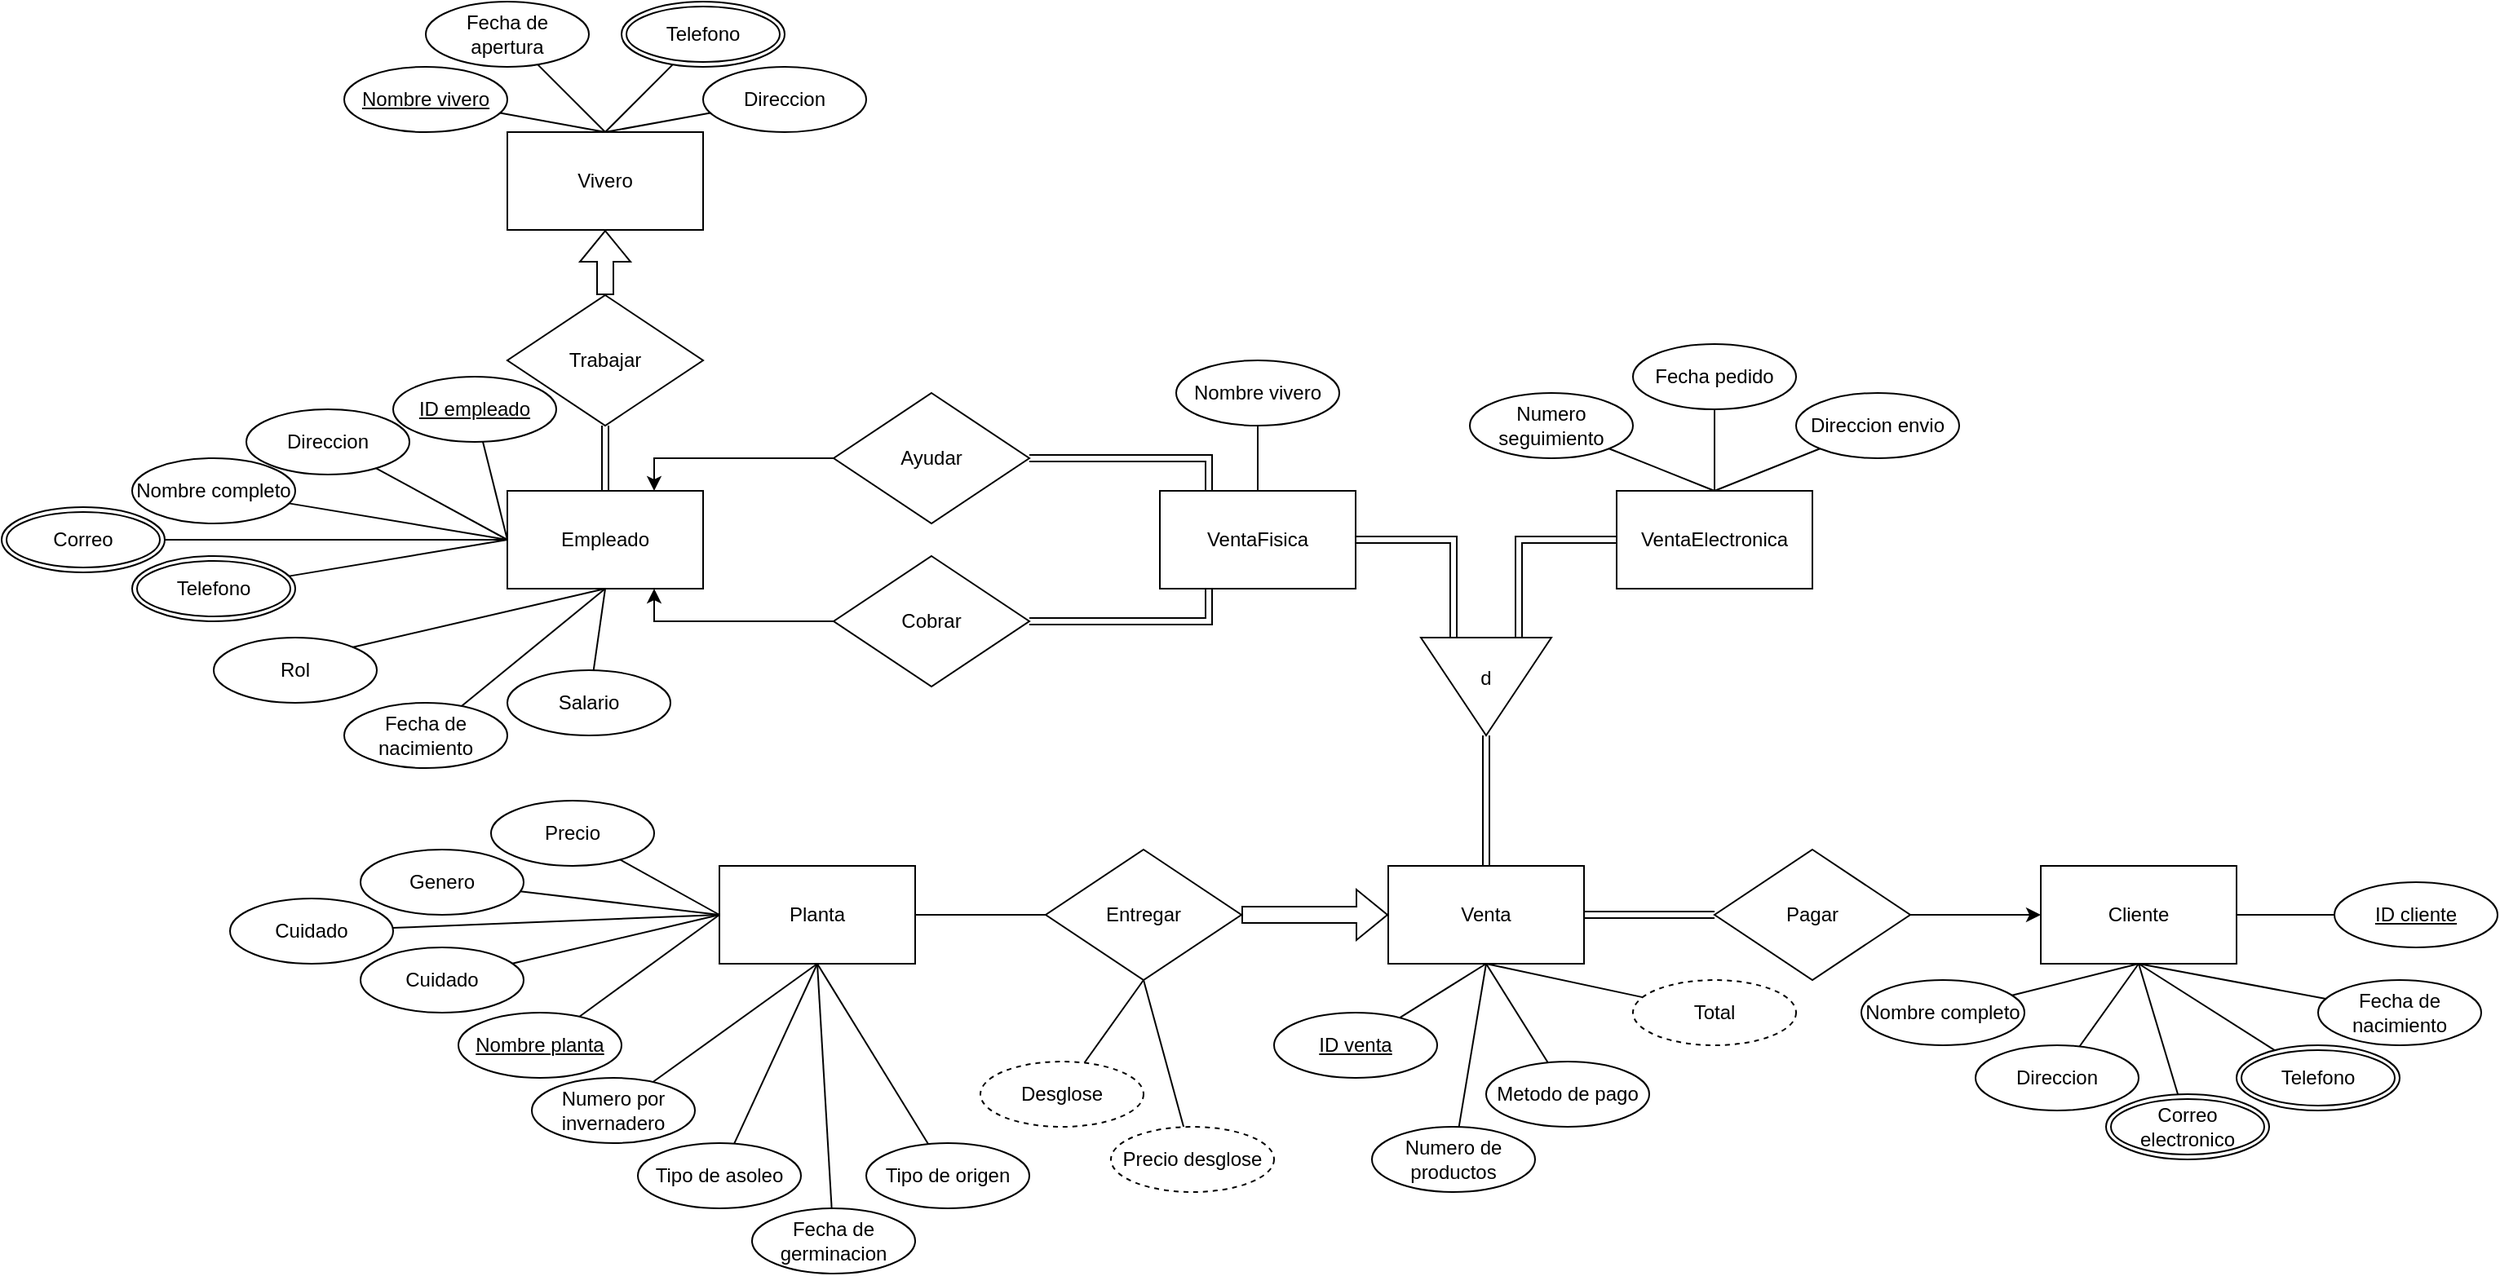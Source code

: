 <mxfile version="20.3.0" type="device"><diagram id="PAWokvjYQRrMhGEvwLzS" name="Page-1"><mxGraphModel dx="782" dy="1265" grid="1" gridSize="10" guides="1" tooltips="1" connect="1" arrows="1" fold="1" page="1" pageScale="1" pageWidth="850" pageHeight="1100" math="0" shadow="0"><root><mxCell id="0"/><mxCell id="1" parent="0"/><mxCell id="jXr9bNMaeDcsOHbZoLyL-4" style="edgeStyle=none;rounded=0;orthogonalLoop=1;jettySize=auto;html=1;exitX=0.5;exitY=0;exitDx=0;exitDy=0;endArrow=none;endFill=0;" parent="1" source="HXzUHWOaUseqrhneYn8q-1" target="jXr9bNMaeDcsOHbZoLyL-5" edge="1"><mxGeometry relative="1" as="geometry"><mxPoint x="430" y="70" as="targetPoint"/></mxGeometry></mxCell><mxCell id="jXr9bNMaeDcsOHbZoLyL-6" style="edgeStyle=none;rounded=0;orthogonalLoop=1;jettySize=auto;html=1;exitX=0.5;exitY=0;exitDx=0;exitDy=0;endArrow=none;endFill=0;" parent="1" source="HXzUHWOaUseqrhneYn8q-1" target="jXr9bNMaeDcsOHbZoLyL-7" edge="1"><mxGeometry relative="1" as="geometry"><mxPoint x="370" y="70" as="targetPoint"/></mxGeometry></mxCell><mxCell id="jXr9bNMaeDcsOHbZoLyL-8" style="edgeStyle=none;rounded=0;orthogonalLoop=1;jettySize=auto;html=1;exitX=0.5;exitY=0;exitDx=0;exitDy=0;endArrow=none;endFill=0;" parent="1" source="HXzUHWOaUseqrhneYn8q-1" target="jXr9bNMaeDcsOHbZoLyL-9" edge="1"><mxGeometry relative="1" as="geometry"><mxPoint x="270" y="90" as="targetPoint"/></mxGeometry></mxCell><mxCell id="jXr9bNMaeDcsOHbZoLyL-10" style="edgeStyle=none;rounded=0;orthogonalLoop=1;jettySize=auto;html=1;exitX=0.5;exitY=0;exitDx=0;exitDy=0;endArrow=none;endFill=0;" parent="1" source="HXzUHWOaUseqrhneYn8q-1" target="jXr9bNMaeDcsOHbZoLyL-11" edge="1"><mxGeometry relative="1" as="geometry"><mxPoint x="190" y="130" as="targetPoint"/></mxGeometry></mxCell><mxCell id="HXzUHWOaUseqrhneYn8q-1" value="Vivero" style="rounded=0;whiteSpace=wrap;html=1;" parent="1" vertex="1"><mxGeometry x="310" y="130" width="120" height="60" as="geometry"/></mxCell><mxCell id="HXzUHWOaUseqrhneYn8q-9" style="edgeStyle=orthogonalEdgeStyle;rounded=0;orthogonalLoop=1;jettySize=auto;html=1;exitX=0.5;exitY=0;exitDx=0;exitDy=0;entryX=0.5;entryY=1;entryDx=0;entryDy=0;shape=link;" parent="1" source="HXzUHWOaUseqrhneYn8q-2" target="HXzUHWOaUseqrhneYn8q-8" edge="1"><mxGeometry relative="1" as="geometry"/></mxCell><mxCell id="HXzUHWOaUseqrhneYn8q-16" style="edgeStyle=orthogonalEdgeStyle;rounded=0;orthogonalLoop=1;jettySize=auto;html=1;exitX=0.75;exitY=1;exitDx=0;exitDy=0;entryX=0;entryY=0.5;entryDx=0;entryDy=0;startArrow=classic;startFill=1;endArrow=none;endFill=0;" parent="1" source="HXzUHWOaUseqrhneYn8q-2" target="HXzUHWOaUseqrhneYn8q-12" edge="1"><mxGeometry relative="1" as="geometry"/></mxCell><mxCell id="HXzUHWOaUseqrhneYn8q-17" style="edgeStyle=orthogonalEdgeStyle;rounded=0;orthogonalLoop=1;jettySize=auto;html=1;exitX=0.75;exitY=0;exitDx=0;exitDy=0;startArrow=classic;startFill=1;endArrow=none;endFill=0;" parent="1" source="HXzUHWOaUseqrhneYn8q-2" target="HXzUHWOaUseqrhneYn8q-11" edge="1"><mxGeometry relative="1" as="geometry"/></mxCell><mxCell id="jXr9bNMaeDcsOHbZoLyL-13" style="edgeStyle=none;rounded=0;orthogonalLoop=1;jettySize=auto;html=1;exitX=0;exitY=0.5;exitDx=0;exitDy=0;endArrow=none;endFill=0;" parent="1" source="HXzUHWOaUseqrhneYn8q-2" target="jXr9bNMaeDcsOHbZoLyL-14" edge="1"><mxGeometry relative="1" as="geometry"><mxPoint x="230" y="350" as="targetPoint"/></mxGeometry></mxCell><mxCell id="jXr9bNMaeDcsOHbZoLyL-15" style="edgeStyle=none;rounded=0;orthogonalLoop=1;jettySize=auto;html=1;exitX=0;exitY=0.5;exitDx=0;exitDy=0;endArrow=none;endFill=0;" parent="1" source="HXzUHWOaUseqrhneYn8q-2" target="jXr9bNMaeDcsOHbZoLyL-16" edge="1"><mxGeometry relative="1" as="geometry"><mxPoint x="270" y="400" as="targetPoint"/></mxGeometry></mxCell><mxCell id="jXr9bNMaeDcsOHbZoLyL-17" style="edgeStyle=none;rounded=0;orthogonalLoop=1;jettySize=auto;html=1;exitX=0;exitY=0.5;exitDx=0;exitDy=0;endArrow=none;endFill=0;" parent="1" source="HXzUHWOaUseqrhneYn8q-2" target="jXr9bNMaeDcsOHbZoLyL-18" edge="1"><mxGeometry relative="1" as="geometry"><mxPoint x="210" y="400" as="targetPoint"/></mxGeometry></mxCell><mxCell id="jXr9bNMaeDcsOHbZoLyL-19" style="edgeStyle=none;rounded=0;orthogonalLoop=1;jettySize=auto;html=1;exitX=0;exitY=0.5;exitDx=0;exitDy=0;endArrow=none;endFill=0;" parent="1" source="HXzUHWOaUseqrhneYn8q-2" target="jXr9bNMaeDcsOHbZoLyL-20" edge="1"><mxGeometry relative="1" as="geometry"><mxPoint x="190" y="420" as="targetPoint"/></mxGeometry></mxCell><mxCell id="jXr9bNMaeDcsOHbZoLyL-21" style="edgeStyle=none;rounded=0;orthogonalLoop=1;jettySize=auto;html=1;exitX=0;exitY=0.5;exitDx=0;exitDy=0;endArrow=none;endFill=0;" parent="1" source="HXzUHWOaUseqrhneYn8q-2" target="jXr9bNMaeDcsOHbZoLyL-22" edge="1"><mxGeometry relative="1" as="geometry"><mxPoint x="240" y="450" as="targetPoint"/></mxGeometry></mxCell><mxCell id="jXr9bNMaeDcsOHbZoLyL-23" style="edgeStyle=none;rounded=0;orthogonalLoop=1;jettySize=auto;html=1;exitX=0.5;exitY=1;exitDx=0;exitDy=0;endArrow=none;endFill=0;" parent="1" source="HXzUHWOaUseqrhneYn8q-2" target="jXr9bNMaeDcsOHbZoLyL-24" edge="1"><mxGeometry relative="1" as="geometry"><mxPoint x="290" y="480" as="targetPoint"/></mxGeometry></mxCell><mxCell id="jXr9bNMaeDcsOHbZoLyL-25" style="edgeStyle=none;rounded=0;orthogonalLoop=1;jettySize=auto;html=1;exitX=0.5;exitY=1;exitDx=0;exitDy=0;endArrow=none;endFill=0;" parent="1" source="HXzUHWOaUseqrhneYn8q-2" target="jXr9bNMaeDcsOHbZoLyL-26" edge="1"><mxGeometry relative="1" as="geometry"><mxPoint x="280" y="470" as="targetPoint"/></mxGeometry></mxCell><mxCell id="jXr9bNMaeDcsOHbZoLyL-28" style="edgeStyle=none;rounded=0;orthogonalLoop=1;jettySize=auto;html=1;exitX=0.5;exitY=1;exitDx=0;exitDy=0;entryX=1;entryY=0;entryDx=0;entryDy=0;endArrow=none;endFill=0;" parent="1" source="HXzUHWOaUseqrhneYn8q-2" target="jXr9bNMaeDcsOHbZoLyL-27" edge="1"><mxGeometry relative="1" as="geometry"/></mxCell><mxCell id="HXzUHWOaUseqrhneYn8q-2" value="Empleado" style="rounded=0;whiteSpace=wrap;html=1;" parent="1" vertex="1"><mxGeometry x="310" y="350" width="120" height="60" as="geometry"/></mxCell><mxCell id="HXzUHWOaUseqrhneYn8q-29" style="edgeStyle=orthogonalEdgeStyle;shape=link;rounded=0;orthogonalLoop=1;jettySize=auto;html=1;exitX=1;exitY=0.5;exitDx=0;exitDy=0;startArrow=none;startFill=0;endArrow=block;endFill=0;" parent="1" source="HXzUHWOaUseqrhneYn8q-3" target="HXzUHWOaUseqrhneYn8q-26" edge="1"><mxGeometry relative="1" as="geometry"/></mxCell><mxCell id="UWaXf21tkSa3VAX0jnug-17" style="edgeStyle=none;rounded=0;orthogonalLoop=1;jettySize=auto;html=1;exitX=0.5;exitY=1;exitDx=0;exitDy=0;endArrow=none;endFill=0;" edge="1" parent="1" source="HXzUHWOaUseqrhneYn8q-3" target="UWaXf21tkSa3VAX0jnug-18"><mxGeometry relative="1" as="geometry"><mxPoint x="910" y="720" as="targetPoint"/></mxGeometry></mxCell><mxCell id="UWaXf21tkSa3VAX0jnug-19" style="edgeStyle=none;rounded=0;orthogonalLoop=1;jettySize=auto;html=1;exitX=0.5;exitY=1;exitDx=0;exitDy=0;endArrow=none;endFill=0;" edge="1" parent="1" source="HXzUHWOaUseqrhneYn8q-3" target="UWaXf21tkSa3VAX0jnug-20"><mxGeometry relative="1" as="geometry"><mxPoint x="910" y="680" as="targetPoint"/></mxGeometry></mxCell><mxCell id="UWaXf21tkSa3VAX0jnug-31" style="edgeStyle=none;rounded=0;orthogonalLoop=1;jettySize=auto;html=1;exitX=0.5;exitY=1;exitDx=0;exitDy=0;endArrow=none;endFill=0;" edge="1" parent="1" source="HXzUHWOaUseqrhneYn8q-25" target="UWaXf21tkSa3VAX0jnug-32"><mxGeometry relative="1" as="geometry"><mxPoint x="990" y="720" as="targetPoint"/></mxGeometry></mxCell><mxCell id="UWaXf21tkSa3VAX0jnug-33" style="edgeStyle=none;rounded=0;orthogonalLoop=1;jettySize=auto;html=1;exitX=0.5;exitY=1;exitDx=0;exitDy=0;endArrow=none;endFill=0;" edge="1" parent="1" source="HXzUHWOaUseqrhneYn8q-25" target="UWaXf21tkSa3VAX0jnug-34"><mxGeometry relative="1" as="geometry"><mxPoint x="980" y="740" as="targetPoint"/></mxGeometry></mxCell><mxCell id="UWaXf21tkSa3VAX0jnug-36" style="edgeStyle=none;rounded=0;orthogonalLoop=1;jettySize=auto;html=1;exitX=0.5;exitY=1;exitDx=0;exitDy=0;endArrow=none;endFill=0;" edge="1" parent="1" source="HXzUHWOaUseqrhneYn8q-3" target="UWaXf21tkSa3VAX0jnug-39"><mxGeometry relative="1" as="geometry"><mxPoint x="1030" y="680" as="targetPoint"/></mxGeometry></mxCell><mxCell id="UWaXf21tkSa3VAX0jnug-41" style="edgeStyle=none;rounded=0;orthogonalLoop=1;jettySize=auto;html=1;exitX=0.5;exitY=1;exitDx=0;exitDy=0;endArrow=none;endFill=0;" edge="1" parent="1" source="HXzUHWOaUseqrhneYn8q-3" target="UWaXf21tkSa3VAX0jnug-42"><mxGeometry relative="1" as="geometry"><mxPoint x="930" y="730" as="targetPoint"/></mxGeometry></mxCell><mxCell id="HXzUHWOaUseqrhneYn8q-3" value="Venta" style="rounded=0;whiteSpace=wrap;html=1;" parent="1" vertex="1"><mxGeometry x="850" y="580" width="120" height="60" as="geometry"/></mxCell><mxCell id="UWaXf21tkSa3VAX0jnug-54" style="edgeStyle=none;rounded=0;orthogonalLoop=1;jettySize=auto;html=1;exitX=0.5;exitY=0;exitDx=0;exitDy=0;endArrow=none;endFill=0;" edge="1" parent="1" source="HXzUHWOaUseqrhneYn8q-4" target="UWaXf21tkSa3VAX0jnug-55"><mxGeometry relative="1" as="geometry"><mxPoint x="770" y="290" as="targetPoint"/></mxGeometry></mxCell><mxCell id="HXzUHWOaUseqrhneYn8q-4" value="VentaFisica" style="rounded=0;whiteSpace=wrap;html=1;" parent="1" vertex="1"><mxGeometry x="710" y="350" width="120" height="60" as="geometry"/></mxCell><mxCell id="UWaXf21tkSa3VAX0jnug-45" style="edgeStyle=none;rounded=0;orthogonalLoop=1;jettySize=auto;html=1;exitX=0.5;exitY=0;exitDx=0;exitDy=0;endArrow=none;endFill=0;" edge="1" parent="1" source="HXzUHWOaUseqrhneYn8q-5" target="UWaXf21tkSa3VAX0jnug-46"><mxGeometry relative="1" as="geometry"><mxPoint x="1050" y="280" as="targetPoint"/></mxGeometry></mxCell><mxCell id="UWaXf21tkSa3VAX0jnug-47" style="edgeStyle=none;rounded=0;orthogonalLoop=1;jettySize=auto;html=1;exitX=0.5;exitY=0;exitDx=0;exitDy=0;endArrow=none;endFill=0;" edge="1" parent="1" source="HXzUHWOaUseqrhneYn8q-5" target="UWaXf21tkSa3VAX0jnug-48"><mxGeometry relative="1" as="geometry"><mxPoint x="1050" y="310" as="targetPoint"/></mxGeometry></mxCell><mxCell id="UWaXf21tkSa3VAX0jnug-49" style="edgeStyle=none;rounded=0;orthogonalLoop=1;jettySize=auto;html=1;exitX=0.5;exitY=0;exitDx=0;exitDy=0;endArrow=none;endFill=0;" edge="1" parent="1" source="HXzUHWOaUseqrhneYn8q-5" target="UWaXf21tkSa3VAX0jnug-50"><mxGeometry relative="1" as="geometry"><mxPoint x="980" y="320" as="targetPoint"/></mxGeometry></mxCell><mxCell id="HXzUHWOaUseqrhneYn8q-5" value="VentaElectronica" style="rounded=0;whiteSpace=wrap;html=1;" parent="1" vertex="1"><mxGeometry x="990" y="350" width="120" height="60" as="geometry"/></mxCell><mxCell id="UWaXf21tkSa3VAX0jnug-21" style="edgeStyle=none;rounded=0;orthogonalLoop=1;jettySize=auto;html=1;exitX=0.5;exitY=1;exitDx=0;exitDy=0;endArrow=none;endFill=0;" edge="1" parent="1" source="HXzUHWOaUseqrhneYn8q-6" target="UWaXf21tkSa3VAX0jnug-22"><mxGeometry relative="1" as="geometry"><mxPoint x="1310" y="680" as="targetPoint"/></mxGeometry></mxCell><mxCell id="UWaXf21tkSa3VAX0jnug-23" style="edgeStyle=none;rounded=0;orthogonalLoop=1;jettySize=auto;html=1;exitX=0.5;exitY=1;exitDx=0;exitDy=0;endArrow=none;endFill=0;" edge="1" parent="1" source="HXzUHWOaUseqrhneYn8q-6" target="UWaXf21tkSa3VAX0jnug-24"><mxGeometry relative="1" as="geometry"><mxPoint x="1310" y="700" as="targetPoint"/></mxGeometry></mxCell><mxCell id="UWaXf21tkSa3VAX0jnug-25" style="edgeStyle=none;rounded=0;orthogonalLoop=1;jettySize=auto;html=1;exitX=0.5;exitY=1;exitDx=0;exitDy=0;endArrow=none;endFill=0;" edge="1" parent="1" source="HXzUHWOaUseqrhneYn8q-6" target="UWaXf21tkSa3VAX0jnug-26"><mxGeometry relative="1" as="geometry"><mxPoint x="1360" y="710" as="targetPoint"/></mxGeometry></mxCell><mxCell id="UWaXf21tkSa3VAX0jnug-27" style="edgeStyle=none;rounded=0;orthogonalLoop=1;jettySize=auto;html=1;exitX=0.5;exitY=1;exitDx=0;exitDy=0;endArrow=none;endFill=0;" edge="1" parent="1" source="HXzUHWOaUseqrhneYn8q-6" target="UWaXf21tkSa3VAX0jnug-28"><mxGeometry relative="1" as="geometry"><mxPoint x="1400" y="680" as="targetPoint"/></mxGeometry></mxCell><mxCell id="UWaXf21tkSa3VAX0jnug-29" style="edgeStyle=none;rounded=0;orthogonalLoop=1;jettySize=auto;html=1;exitX=0.5;exitY=1;exitDx=0;exitDy=0;endArrow=none;endFill=0;" edge="1" parent="1" source="HXzUHWOaUseqrhneYn8q-6" target="UWaXf21tkSa3VAX0jnug-30"><mxGeometry relative="1" as="geometry"><mxPoint x="1450" y="660" as="targetPoint"/></mxGeometry></mxCell><mxCell id="UWaXf21tkSa3VAX0jnug-52" style="edgeStyle=none;rounded=0;orthogonalLoop=1;jettySize=auto;html=1;exitX=1;exitY=0.5;exitDx=0;exitDy=0;endArrow=none;endFill=0;" edge="1" parent="1" source="HXzUHWOaUseqrhneYn8q-6" target="UWaXf21tkSa3VAX0jnug-53"><mxGeometry relative="1" as="geometry"><mxPoint x="1480" y="610" as="targetPoint"/></mxGeometry></mxCell><mxCell id="HXzUHWOaUseqrhneYn8q-6" value="Cliente" style="rounded=0;whiteSpace=wrap;html=1;" parent="1" vertex="1"><mxGeometry x="1250" y="580" width="120" height="60" as="geometry"/></mxCell><mxCell id="HXzUHWOaUseqrhneYn8q-27" style="edgeStyle=orthogonalEdgeStyle;rounded=0;orthogonalLoop=1;jettySize=auto;html=1;exitX=1;exitY=0.5;exitDx=0;exitDy=0;entryX=0;entryY=0.5;entryDx=0;entryDy=0;startArrow=none;startFill=0;endArrow=none;endFill=0;" parent="1" source="HXzUHWOaUseqrhneYn8q-7" target="HXzUHWOaUseqrhneYn8q-25" edge="1"><mxGeometry relative="1" as="geometry"/></mxCell><mxCell id="jXr9bNMaeDcsOHbZoLyL-29" style="edgeStyle=none;rounded=0;orthogonalLoop=1;jettySize=auto;html=1;exitX=0;exitY=0.5;exitDx=0;exitDy=0;endArrow=none;endFill=0;" parent="1" source="HXzUHWOaUseqrhneYn8q-7" target="jXr9bNMaeDcsOHbZoLyL-30" edge="1"><mxGeometry relative="1" as="geometry"><mxPoint x="310" y="610.069" as="targetPoint"/></mxGeometry></mxCell><mxCell id="jXr9bNMaeDcsOHbZoLyL-31" style="edgeStyle=none;rounded=0;orthogonalLoop=1;jettySize=auto;html=1;exitX=0;exitY=0.5;exitDx=0;exitDy=0;endArrow=none;endFill=0;" parent="1" source="HXzUHWOaUseqrhneYn8q-7" target="jXr9bNMaeDcsOHbZoLyL-32" edge="1"><mxGeometry relative="1" as="geometry"><mxPoint x="290" y="600" as="targetPoint"/></mxGeometry></mxCell><mxCell id="jXr9bNMaeDcsOHbZoLyL-33" style="edgeStyle=none;rounded=0;orthogonalLoop=1;jettySize=auto;html=1;exitX=0;exitY=0.5;exitDx=0;exitDy=0;endArrow=none;endFill=0;" parent="1" source="HXzUHWOaUseqrhneYn8q-7" target="jXr9bNMaeDcsOHbZoLyL-34" edge="1"><mxGeometry relative="1" as="geometry"><mxPoint x="250" y="620" as="targetPoint"/></mxGeometry></mxCell><mxCell id="jXr9bNMaeDcsOHbZoLyL-35" style="edgeStyle=none;rounded=0;orthogonalLoop=1;jettySize=auto;html=1;exitX=0;exitY=0.5;exitDx=0;exitDy=0;endArrow=none;endFill=0;" parent="1" source="HXzUHWOaUseqrhneYn8q-7" target="jXr9bNMaeDcsOHbZoLyL-36" edge="1"><mxGeometry relative="1" as="geometry"><mxPoint x="260" y="660" as="targetPoint"/></mxGeometry></mxCell><mxCell id="jXr9bNMaeDcsOHbZoLyL-37" style="edgeStyle=none;rounded=0;orthogonalLoop=1;jettySize=auto;html=1;exitX=0;exitY=0.5;exitDx=0;exitDy=0;endArrow=none;endFill=0;" parent="1" source="HXzUHWOaUseqrhneYn8q-7" target="jXr9bNMaeDcsOHbZoLyL-38" edge="1"><mxGeometry relative="1" as="geometry"><mxPoint x="330" y="670" as="targetPoint"/></mxGeometry></mxCell><mxCell id="UWaXf21tkSa3VAX0jnug-3" style="edgeStyle=none;rounded=0;orthogonalLoop=1;jettySize=auto;html=1;exitX=0.5;exitY=1;exitDx=0;exitDy=0;endArrow=none;endFill=0;" edge="1" parent="1" source="HXzUHWOaUseqrhneYn8q-7" target="UWaXf21tkSa3VAX0jnug-4"><mxGeometry relative="1" as="geometry"><mxPoint x="390" y="710" as="targetPoint"/></mxGeometry></mxCell><mxCell id="UWaXf21tkSa3VAX0jnug-5" style="edgeStyle=none;rounded=0;orthogonalLoop=1;jettySize=auto;html=1;exitX=0.5;exitY=1;exitDx=0;exitDy=0;endArrow=none;endFill=0;" edge="1" parent="1" source="HXzUHWOaUseqrhneYn8q-7" target="UWaXf21tkSa3VAX0jnug-6"><mxGeometry relative="1" as="geometry"><mxPoint x="440" y="740" as="targetPoint"/></mxGeometry></mxCell><mxCell id="UWaXf21tkSa3VAX0jnug-7" style="edgeStyle=none;rounded=0;orthogonalLoop=1;jettySize=auto;html=1;exitX=0.5;exitY=1;exitDx=0;exitDy=0;endArrow=none;endFill=0;" edge="1" parent="1" source="HXzUHWOaUseqrhneYn8q-7" target="UWaXf21tkSa3VAX0jnug-8"><mxGeometry relative="1" as="geometry"><mxPoint x="540" y="780" as="targetPoint"/></mxGeometry></mxCell><mxCell id="UWaXf21tkSa3VAX0jnug-9" style="edgeStyle=none;rounded=0;orthogonalLoop=1;jettySize=auto;html=1;exitX=0.5;exitY=1;exitDx=0;exitDy=0;endArrow=none;endFill=0;" edge="1" parent="1" source="HXzUHWOaUseqrhneYn8q-7" target="UWaXf21tkSa3VAX0jnug-10"><mxGeometry relative="1" as="geometry"><mxPoint x="590" y="760" as="targetPoint"/></mxGeometry></mxCell><mxCell id="HXzUHWOaUseqrhneYn8q-7" value="Planta" style="rounded=0;whiteSpace=wrap;html=1;" parent="1" vertex="1"><mxGeometry x="440" y="580" width="120" height="60" as="geometry"/></mxCell><mxCell id="HXzUHWOaUseqrhneYn8q-10" style="edgeStyle=orthogonalEdgeStyle;rounded=0;orthogonalLoop=1;jettySize=auto;html=1;exitX=0.5;exitY=0;exitDx=0;exitDy=0;entryX=0.5;entryY=1;entryDx=0;entryDy=0;shape=flexArrow;" parent="1" source="HXzUHWOaUseqrhneYn8q-8" target="HXzUHWOaUseqrhneYn8q-1" edge="1"><mxGeometry relative="1" as="geometry"/></mxCell><mxCell id="HXzUHWOaUseqrhneYn8q-8" value="Trabajar" style="rhombus;whiteSpace=wrap;html=1;" parent="1" vertex="1"><mxGeometry x="310" y="230" width="120" height="80" as="geometry"/></mxCell><mxCell id="HXzUHWOaUseqrhneYn8q-19" style="edgeStyle=orthogonalEdgeStyle;rounded=0;orthogonalLoop=1;jettySize=auto;html=1;exitX=1;exitY=0.5;exitDx=0;exitDy=0;entryX=0.25;entryY=0;entryDx=0;entryDy=0;shape=link;" parent="1" source="HXzUHWOaUseqrhneYn8q-11" target="HXzUHWOaUseqrhneYn8q-4" edge="1"><mxGeometry relative="1" as="geometry"/></mxCell><mxCell id="HXzUHWOaUseqrhneYn8q-11" value="Ayudar" style="rhombus;whiteSpace=wrap;html=1;" parent="1" vertex="1"><mxGeometry x="510" y="290" width="120" height="80" as="geometry"/></mxCell><mxCell id="HXzUHWOaUseqrhneYn8q-20" style="edgeStyle=orthogonalEdgeStyle;rounded=0;orthogonalLoop=1;jettySize=auto;html=1;exitX=1;exitY=0.5;exitDx=0;exitDy=0;entryX=0.25;entryY=1;entryDx=0;entryDy=0;shape=link;" parent="1" source="HXzUHWOaUseqrhneYn8q-12" target="HXzUHWOaUseqrhneYn8q-4" edge="1"><mxGeometry relative="1" as="geometry"/></mxCell><mxCell id="HXzUHWOaUseqrhneYn8q-12" value="Cobrar" style="rhombus;whiteSpace=wrap;html=1;" parent="1" vertex="1"><mxGeometry x="510" y="390" width="120" height="80" as="geometry"/></mxCell><mxCell id="HXzUHWOaUseqrhneYn8q-22" style="edgeStyle=orthogonalEdgeStyle;shape=link;rounded=0;orthogonalLoop=1;jettySize=auto;html=1;exitX=0;exitY=0.25;exitDx=0;exitDy=0;entryX=0;entryY=0.5;entryDx=0;entryDy=0;startArrow=classic;startFill=1;endArrow=none;endFill=0;" parent="1" source="HXzUHWOaUseqrhneYn8q-21" target="HXzUHWOaUseqrhneYn8q-5" edge="1"><mxGeometry relative="1" as="geometry"/></mxCell><mxCell id="HXzUHWOaUseqrhneYn8q-23" style="edgeStyle=orthogonalEdgeStyle;shape=link;rounded=0;orthogonalLoop=1;jettySize=auto;html=1;exitX=0;exitY=0.75;exitDx=0;exitDy=0;entryX=1;entryY=0.5;entryDx=0;entryDy=0;startArrow=classic;startFill=1;endArrow=none;endFill=0;" parent="1" source="HXzUHWOaUseqrhneYn8q-21" target="HXzUHWOaUseqrhneYn8q-4" edge="1"><mxGeometry relative="1" as="geometry"/></mxCell><mxCell id="HXzUHWOaUseqrhneYn8q-24" style="edgeStyle=orthogonalEdgeStyle;shape=link;rounded=0;orthogonalLoop=1;jettySize=auto;html=1;exitX=1;exitY=0.5;exitDx=0;exitDy=0;entryX=0.5;entryY=0;entryDx=0;entryDy=0;startArrow=classic;startFill=1;endArrow=none;endFill=0;" parent="1" source="HXzUHWOaUseqrhneYn8q-21" target="HXzUHWOaUseqrhneYn8q-3" edge="1"><mxGeometry relative="1" as="geometry"/></mxCell><mxCell id="HXzUHWOaUseqrhneYn8q-21" value="" style="triangle;whiteSpace=wrap;html=1;rotation=90;direction=east;" parent="1" vertex="1"><mxGeometry x="880" y="430" width="60" height="80" as="geometry"/></mxCell><mxCell id="HXzUHWOaUseqrhneYn8q-28" style="edgeStyle=orthogonalEdgeStyle;rounded=0;orthogonalLoop=1;jettySize=auto;html=1;exitX=1;exitY=0.5;exitDx=0;exitDy=0;entryX=0;entryY=0.5;entryDx=0;entryDy=0;startArrow=none;startFill=0;endArrow=block;endFill=0;shape=flexArrow;" parent="1" source="HXzUHWOaUseqrhneYn8q-25" target="HXzUHWOaUseqrhneYn8q-3" edge="1"><mxGeometry relative="1" as="geometry"/></mxCell><mxCell id="HXzUHWOaUseqrhneYn8q-25" value="Entregar" style="rhombus;whiteSpace=wrap;html=1;" parent="1" vertex="1"><mxGeometry x="640" y="570" width="120" height="80" as="geometry"/></mxCell><mxCell id="HXzUHWOaUseqrhneYn8q-30" style="edgeStyle=orthogonalEdgeStyle;rounded=0;orthogonalLoop=1;jettySize=auto;html=1;exitX=1;exitY=0.5;exitDx=0;exitDy=0;entryX=0;entryY=0.5;entryDx=0;entryDy=0;startArrow=none;startFill=0;endArrow=classic;endFill=1;" parent="1" source="HXzUHWOaUseqrhneYn8q-26" target="HXzUHWOaUseqrhneYn8q-6" edge="1"><mxGeometry relative="1" as="geometry"/></mxCell><mxCell id="HXzUHWOaUseqrhneYn8q-26" value="Pagar" style="rhombus;whiteSpace=wrap;html=1;" parent="1" vertex="1"><mxGeometry x="1050" y="570" width="120" height="80" as="geometry"/></mxCell><mxCell id="jXr9bNMaeDcsOHbZoLyL-3" value="d" style="text;html=1;strokeColor=none;fillColor=none;align=center;verticalAlign=middle;whiteSpace=wrap;rounded=0;" parent="1" vertex="1"><mxGeometry x="880" y="450" width="60" height="30" as="geometry"/></mxCell><mxCell id="jXr9bNMaeDcsOHbZoLyL-5" value="Direccion" style="ellipse;whiteSpace=wrap;html=1;align=center;" parent="1" vertex="1"><mxGeometry x="430" y="90" width="100" height="40" as="geometry"/></mxCell><mxCell id="jXr9bNMaeDcsOHbZoLyL-7" value="Telefono" style="ellipse;shape=doubleEllipse;margin=3;whiteSpace=wrap;html=1;align=center;" parent="1" vertex="1"><mxGeometry x="380" y="50" width="100" height="40" as="geometry"/></mxCell><mxCell id="jXr9bNMaeDcsOHbZoLyL-9" value="Fecha de apertura" style="ellipse;whiteSpace=wrap;html=1;align=center;" parent="1" vertex="1"><mxGeometry x="260" y="50" width="100" height="40" as="geometry"/></mxCell><mxCell id="jXr9bNMaeDcsOHbZoLyL-11" value="Nombre vivero" style="ellipse;whiteSpace=wrap;html=1;align=center;fontStyle=4;" parent="1" vertex="1"><mxGeometry x="210" y="90" width="100" height="40" as="geometry"/></mxCell><mxCell id="jXr9bNMaeDcsOHbZoLyL-14" value="ID empleado" style="ellipse;whiteSpace=wrap;html=1;align=center;fontStyle=4;" parent="1" vertex="1"><mxGeometry x="240" y="280" width="100" height="40" as="geometry"/></mxCell><mxCell id="jXr9bNMaeDcsOHbZoLyL-16" value="Direccion" style="ellipse;whiteSpace=wrap;html=1;align=center;" parent="1" vertex="1"><mxGeometry x="150" y="300" width="100" height="40" as="geometry"/></mxCell><mxCell id="jXr9bNMaeDcsOHbZoLyL-18" value="Nombre completo" style="ellipse;whiteSpace=wrap;html=1;align=center;" parent="1" vertex="1"><mxGeometry x="80" y="330" width="100" height="40" as="geometry"/></mxCell><mxCell id="jXr9bNMaeDcsOHbZoLyL-20" value="Correo" style="ellipse;shape=doubleEllipse;margin=3;whiteSpace=wrap;html=1;align=center;" parent="1" vertex="1"><mxGeometry y="360" width="100" height="40" as="geometry"/></mxCell><mxCell id="jXr9bNMaeDcsOHbZoLyL-22" value="Telefono" style="ellipse;shape=doubleEllipse;margin=3;whiteSpace=wrap;html=1;align=center;" parent="1" vertex="1"><mxGeometry x="80" y="390" width="100" height="40" as="geometry"/></mxCell><mxCell id="jXr9bNMaeDcsOHbZoLyL-24" value="Fecha de nacimiento" style="ellipse;whiteSpace=wrap;html=1;align=center;" parent="1" vertex="1"><mxGeometry x="210" y="480" width="100" height="40" as="geometry"/></mxCell><mxCell id="jXr9bNMaeDcsOHbZoLyL-26" value="Salario" style="ellipse;whiteSpace=wrap;html=1;align=center;" parent="1" vertex="1"><mxGeometry x="310" y="460" width="100" height="40" as="geometry"/></mxCell><mxCell id="jXr9bNMaeDcsOHbZoLyL-27" value="Rol" style="ellipse;whiteSpace=wrap;html=1;align=center;" parent="1" vertex="1"><mxGeometry x="130" y="440" width="100" height="40" as="geometry"/></mxCell><mxCell id="jXr9bNMaeDcsOHbZoLyL-30" value="Precio" style="ellipse;whiteSpace=wrap;html=1;align=center;" parent="1" vertex="1"><mxGeometry x="300" y="539.999" width="100" height="40" as="geometry"/></mxCell><mxCell id="jXr9bNMaeDcsOHbZoLyL-32" value="Genero" style="ellipse;whiteSpace=wrap;html=1;align=center;" parent="1" vertex="1"><mxGeometry x="220" y="570" width="100" height="40" as="geometry"/></mxCell><mxCell id="jXr9bNMaeDcsOHbZoLyL-34" value="Cuidado" style="ellipse;whiteSpace=wrap;html=1;align=center;" parent="1" vertex="1"><mxGeometry x="140" y="600" width="100" height="40" as="geometry"/></mxCell><mxCell id="jXr9bNMaeDcsOHbZoLyL-36" value="Cuidado" style="ellipse;whiteSpace=wrap;html=1;align=center;" parent="1" vertex="1"><mxGeometry x="220" y="630" width="100" height="40" as="geometry"/></mxCell><mxCell id="jXr9bNMaeDcsOHbZoLyL-38" value="Nombre planta" style="ellipse;whiteSpace=wrap;html=1;align=center;fontStyle=4;" parent="1" vertex="1"><mxGeometry x="280" y="670" width="100" height="40" as="geometry"/></mxCell><mxCell id="UWaXf21tkSa3VAX0jnug-4" value="Numero por invernadero" style="ellipse;whiteSpace=wrap;html=1;align=center;" vertex="1" parent="1"><mxGeometry x="325" y="710" width="100" height="40" as="geometry"/></mxCell><mxCell id="UWaXf21tkSa3VAX0jnug-6" value="Tipo de asoleo" style="ellipse;whiteSpace=wrap;html=1;align=center;" vertex="1" parent="1"><mxGeometry x="390" y="750" width="100" height="40" as="geometry"/></mxCell><mxCell id="UWaXf21tkSa3VAX0jnug-8" value="Fecha de germinacion" style="ellipse;whiteSpace=wrap;html=1;align=center;" vertex="1" parent="1"><mxGeometry x="460" y="790" width="100" height="40" as="geometry"/></mxCell><mxCell id="UWaXf21tkSa3VAX0jnug-10" value="Tipo de origen" style="ellipse;whiteSpace=wrap;html=1;align=center;" vertex="1" parent="1"><mxGeometry x="530" y="750" width="100" height="40" as="geometry"/></mxCell><mxCell id="UWaXf21tkSa3VAX0jnug-18" value="ID venta" style="ellipse;whiteSpace=wrap;html=1;align=center;fontStyle=4;" vertex="1" parent="1"><mxGeometry x="780" y="670" width="100" height="40" as="geometry"/></mxCell><mxCell id="UWaXf21tkSa3VAX0jnug-20" value="Numero de productos" style="ellipse;whiteSpace=wrap;html=1;align=center;" vertex="1" parent="1"><mxGeometry x="840" y="740" width="100" height="40" as="geometry"/></mxCell><mxCell id="UWaXf21tkSa3VAX0jnug-22" value="Nombre completo" style="ellipse;whiteSpace=wrap;html=1;align=center;" vertex="1" parent="1"><mxGeometry x="1140" y="650" width="100" height="40" as="geometry"/></mxCell><mxCell id="UWaXf21tkSa3VAX0jnug-24" value="Direccion" style="ellipse;whiteSpace=wrap;html=1;align=center;" vertex="1" parent="1"><mxGeometry x="1210" y="690" width="100" height="40" as="geometry"/></mxCell><mxCell id="UWaXf21tkSa3VAX0jnug-26" value="Correo electronico" style="ellipse;shape=doubleEllipse;margin=3;whiteSpace=wrap;html=1;align=center;" vertex="1" parent="1"><mxGeometry x="1290" y="720" width="100" height="40" as="geometry"/></mxCell><mxCell id="UWaXf21tkSa3VAX0jnug-28" value="Telefono" style="ellipse;shape=doubleEllipse;margin=3;whiteSpace=wrap;html=1;align=center;" vertex="1" parent="1"><mxGeometry x="1370" y="690" width="100" height="40" as="geometry"/></mxCell><mxCell id="UWaXf21tkSa3VAX0jnug-30" value="Fecha de nacimiento" style="ellipse;whiteSpace=wrap;html=1;align=center;" vertex="1" parent="1"><mxGeometry x="1420" y="650" width="100" height="40" as="geometry"/></mxCell><mxCell id="UWaXf21tkSa3VAX0jnug-32" value="Desglose" style="ellipse;whiteSpace=wrap;html=1;align=center;dashed=1;" vertex="1" parent="1"><mxGeometry x="600" y="700" width="100" height="40" as="geometry"/></mxCell><mxCell id="UWaXf21tkSa3VAX0jnug-34" value="Precio desglose" style="ellipse;whiteSpace=wrap;html=1;align=center;dashed=1;" vertex="1" parent="1"><mxGeometry x="680" y="740" width="100" height="40" as="geometry"/></mxCell><mxCell id="UWaXf21tkSa3VAX0jnug-39" value="Total" style="ellipse;whiteSpace=wrap;html=1;align=center;dashed=1;" vertex="1" parent="1"><mxGeometry x="1000" y="650" width="100" height="40" as="geometry"/></mxCell><mxCell id="UWaXf21tkSa3VAX0jnug-42" value="Metodo de pago" style="ellipse;whiteSpace=wrap;html=1;align=center;" vertex="1" parent="1"><mxGeometry x="910" y="700" width="100" height="40" as="geometry"/></mxCell><mxCell id="UWaXf21tkSa3VAX0jnug-46" value="Direccion envio" style="ellipse;whiteSpace=wrap;html=1;align=center;" vertex="1" parent="1"><mxGeometry x="1100" y="290" width="100" height="40" as="geometry"/></mxCell><mxCell id="UWaXf21tkSa3VAX0jnug-48" value="Fecha pedido" style="ellipse;whiteSpace=wrap;html=1;align=center;" vertex="1" parent="1"><mxGeometry x="1000" y="260" width="100" height="40" as="geometry"/></mxCell><mxCell id="UWaXf21tkSa3VAX0jnug-50" value="Numero seguimiento" style="ellipse;whiteSpace=wrap;html=1;align=center;" vertex="1" parent="1"><mxGeometry x="900" y="290" width="100" height="40" as="geometry"/></mxCell><mxCell id="UWaXf21tkSa3VAX0jnug-53" value="ID cliente" style="ellipse;whiteSpace=wrap;html=1;align=center;fontStyle=4;" vertex="1" parent="1"><mxGeometry x="1430" y="590" width="100" height="40" as="geometry"/></mxCell><mxCell id="UWaXf21tkSa3VAX0jnug-55" value="Nombre vivero" style="ellipse;whiteSpace=wrap;html=1;align=center;" vertex="1" parent="1"><mxGeometry x="720" y="270" width="100" height="40" as="geometry"/></mxCell></root></mxGraphModel></diagram></mxfile>
